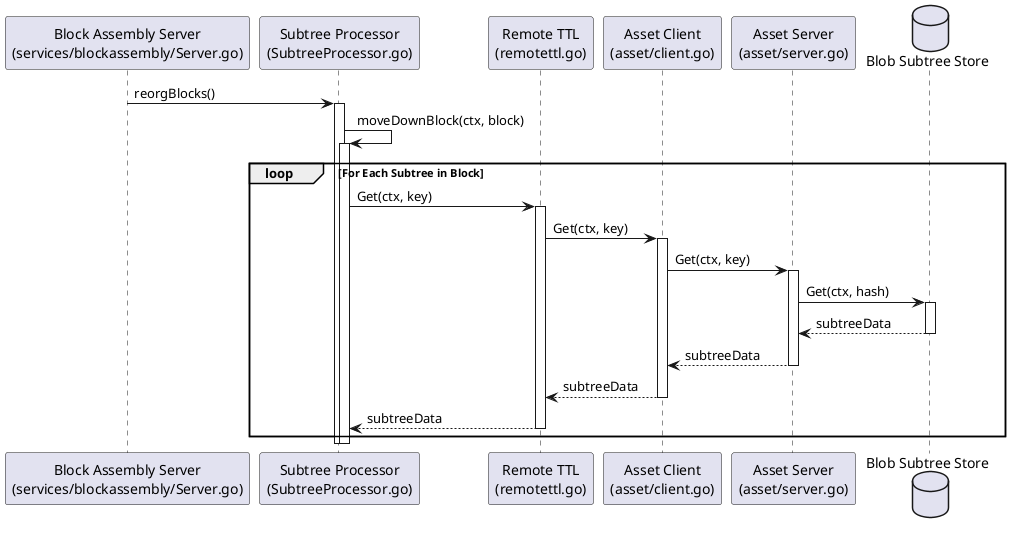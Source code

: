 @startuml
participant "Block Assembly Server\n(services/blockassembly/Server.go)" as BlockAssemblyServer
participant "Subtree Processor\n(SubtreeProcessor.go)" as SubtreeProcessor
participant "Remote TTL\n(remotettl.go)" as RemoteTTL
participant "Asset Client\n(asset/client.go)" as AssetClient
participant "Asset Server\n(asset/server.go)" as AssetServer
database "Blob Subtree Store" as BlobStore

BlockAssemblyServer -> SubtreeProcessor : reorgBlocks()
activate SubtreeProcessor

SubtreeProcessor -> SubtreeProcessor : moveDownBlock(ctx, block)
activate SubtreeProcessor

loop For Each Subtree in Block

    SubtreeProcessor -> RemoteTTL : Get(ctx, key)
    activate RemoteTTL
    RemoteTTL -> AssetClient : Get(ctx, key)
    activate AssetClient
    AssetClient -> AssetServer : Get(ctx, key)
    activate AssetServer
    AssetServer -> BlobStore : Get(ctx, hash)
    activate BlobStore
    BlobStore --> AssetServer : subtreeData
    deactivate BlobStore
    AssetServer --> AssetClient : subtreeData
    deactivate AssetServer
    AssetClient --> RemoteTTL : subtreeData
    deactivate AssetClient
    RemoteTTL --> SubtreeProcessor : subtreeData
    deactivate RemoteTTL
end

deactivate SubtreeProcessor

deactivate SubtreeProcessor

@enduml
